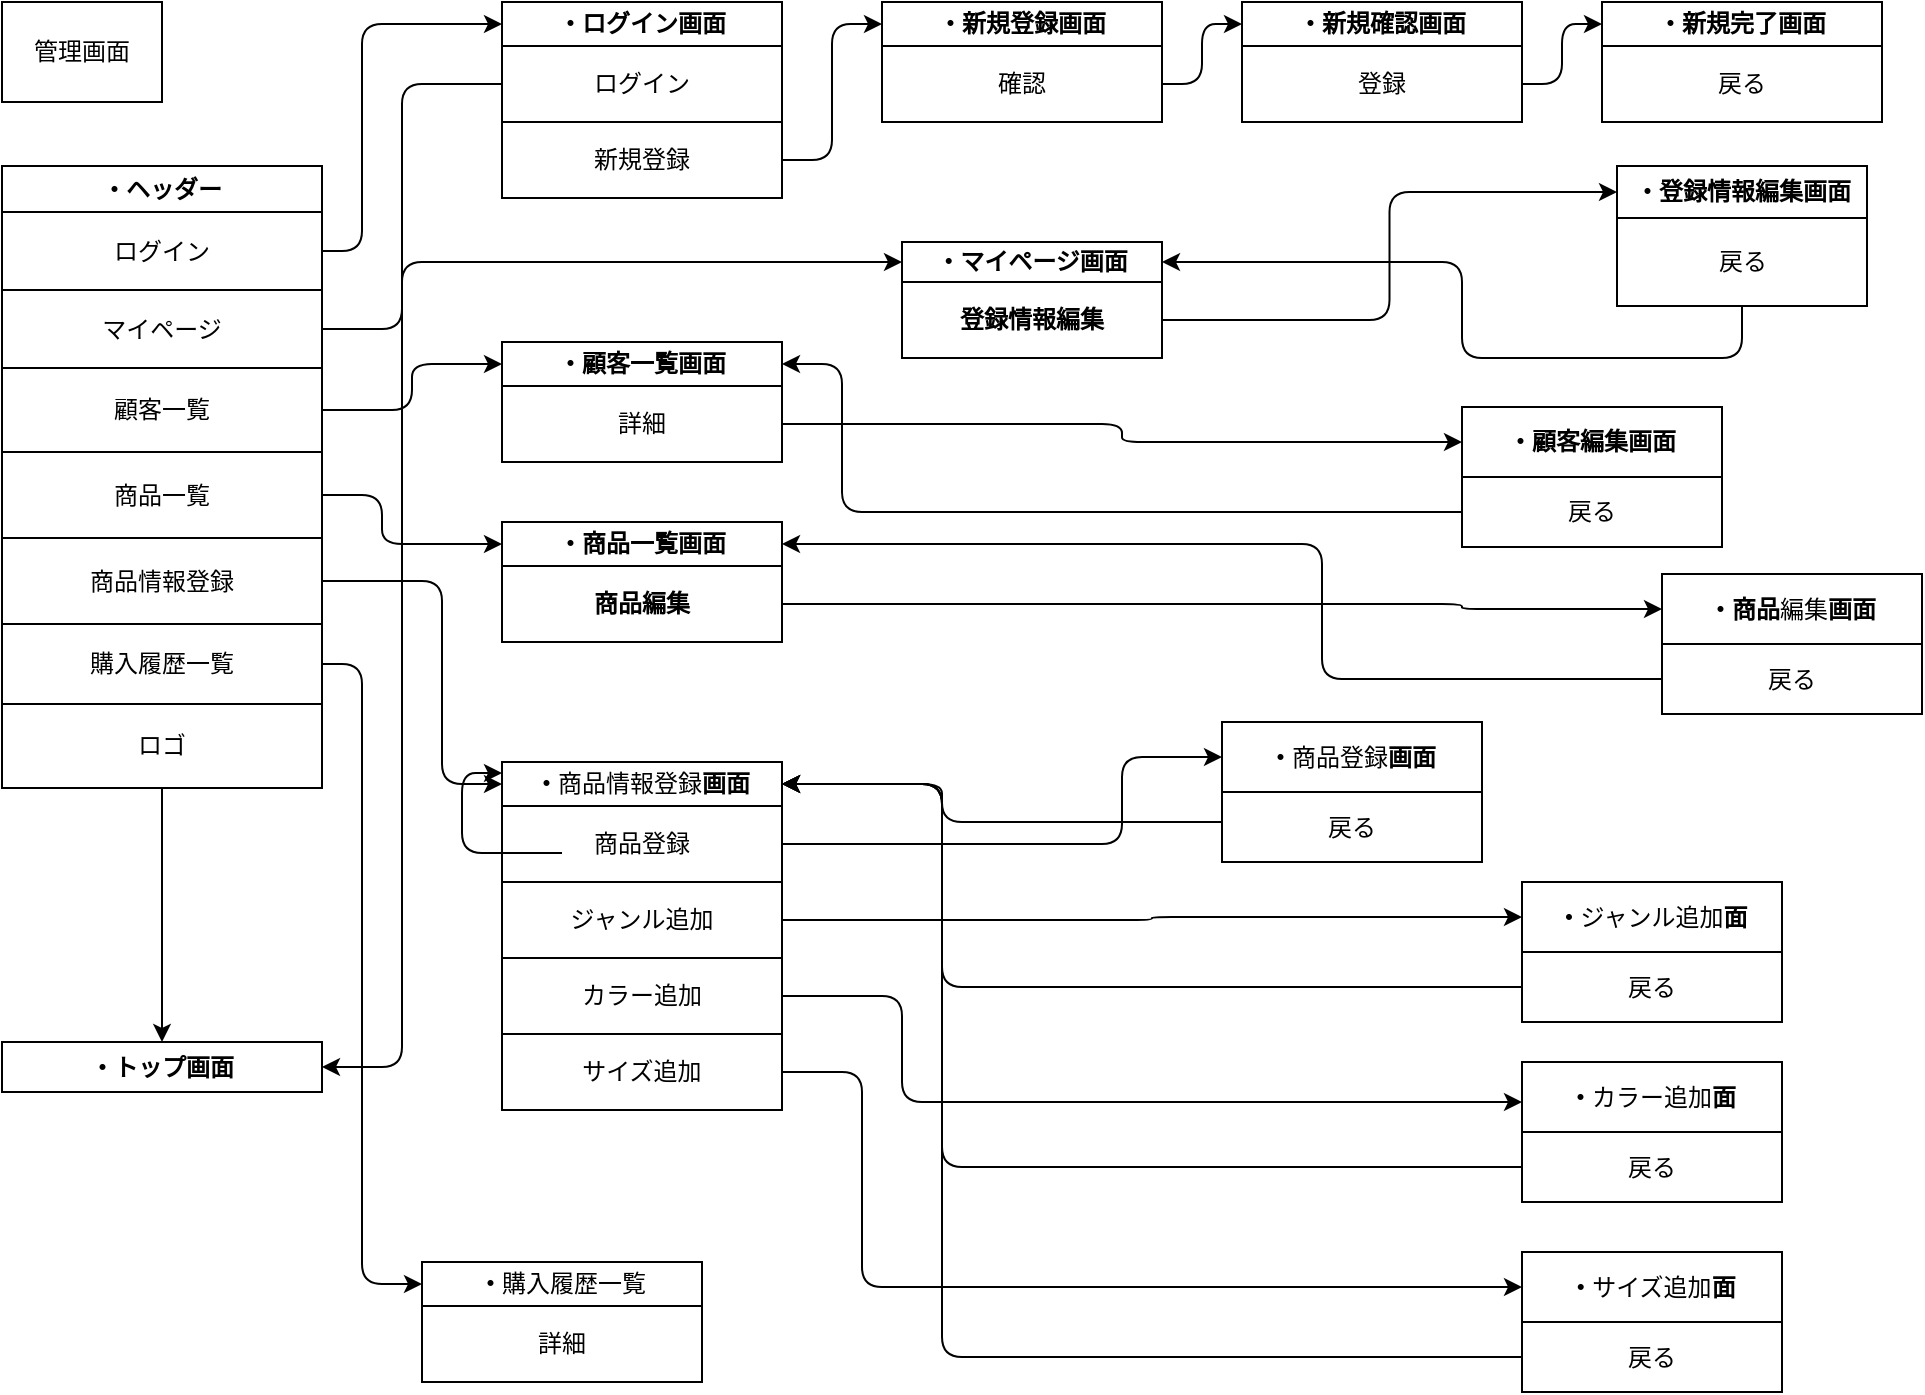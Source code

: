 <mxfile>
    <diagram id="V1169gnBZlkR80EHBCX1" name="Page-1">
        <mxGraphModel dx="2016" dy="1179" grid="1" gridSize="10" guides="1" tooltips="1" connect="1" arrows="1" fold="1" page="0" pageScale="1" pageWidth="850" pageHeight="1100" math="0" shadow="0">
            <root>
                <mxCell id="0"/>
                <mxCell id="1" parent="0"/>
                <mxCell id="2" value="管理画面" style="rounded=0;whiteSpace=wrap;html=1;" parent="1" vertex="1">
                    <mxGeometry x="-560" y="-240" width="80" height="50" as="geometry"/>
                </mxCell>
                <mxCell id="14" value="" style="childLayout=tableLayout;recursiveResize=0;shadow=0;fillColor=none;" parent="1" vertex="1">
                    <mxGeometry x="-120" y="-240" width="140" height="60" as="geometry"/>
                </mxCell>
                <mxCell id="15" value="" style="shape=tableRow;horizontal=0;startSize=0;swimlaneHead=0;swimlaneBody=0;top=0;left=0;bottom=0;right=0;dropTarget=0;collapsible=0;recursiveResize=0;expand=0;fontStyle=0;fillColor=none;strokeColor=inherit;" parent="14" vertex="1">
                    <mxGeometry width="140" height="22" as="geometry"/>
                </mxCell>
                <mxCell id="16" value="&lt;span style=&quot;font-weight: 700;&quot;&gt;・新規登録画面&lt;/span&gt;" style="connectable=0;recursiveResize=0;strokeColor=inherit;fillColor=none;align=center;whiteSpace=wrap;html=1;" parent="15" vertex="1">
                    <mxGeometry width="140" height="22" as="geometry">
                        <mxRectangle width="140" height="22" as="alternateBounds"/>
                    </mxGeometry>
                </mxCell>
                <mxCell id="19" style="shape=tableRow;horizontal=0;startSize=0;swimlaneHead=0;swimlaneBody=0;top=0;left=0;bottom=0;right=0;dropTarget=0;collapsible=0;recursiveResize=0;expand=0;fontStyle=0;fillColor=none;strokeColor=inherit;" parent="14" vertex="1">
                    <mxGeometry y="22" width="140" height="38" as="geometry"/>
                </mxCell>
                <mxCell id="20" value="&lt;span style=&quot;text-align: left;&quot;&gt;確認&lt;/span&gt;" style="connectable=0;recursiveResize=0;strokeColor=inherit;fillColor=none;align=center;whiteSpace=wrap;html=1;" parent="19" vertex="1">
                    <mxGeometry width="140" height="38" as="geometry">
                        <mxRectangle width="140" height="38" as="alternateBounds"/>
                    </mxGeometry>
                </mxCell>
                <mxCell id="27" value="" style="childLayout=tableLayout;recursiveResize=0;shadow=0;fillColor=none;" parent="1" vertex="1">
                    <mxGeometry x="-110" y="-120" width="130" height="58" as="geometry"/>
                </mxCell>
                <mxCell id="28" value="" style="shape=tableRow;horizontal=0;startSize=0;swimlaneHead=0;swimlaneBody=0;top=0;left=0;bottom=0;right=0;dropTarget=0;collapsible=0;recursiveResize=0;expand=0;fontStyle=0;fillColor=none;strokeColor=inherit;" parent="27" vertex="1">
                    <mxGeometry width="130" height="20" as="geometry"/>
                </mxCell>
                <mxCell id="29" value="&lt;span style=&quot;font-weight: 700;&quot;&gt;・マイページ画面&lt;/span&gt;" style="connectable=0;recursiveResize=0;strokeColor=inherit;fillColor=none;align=center;whiteSpace=wrap;html=1;" parent="28" vertex="1">
                    <mxGeometry width="130" height="20" as="geometry">
                        <mxRectangle width="130" height="20" as="alternateBounds"/>
                    </mxGeometry>
                </mxCell>
                <mxCell id="30" style="shape=tableRow;horizontal=0;startSize=0;swimlaneHead=0;swimlaneBody=0;top=0;left=0;bottom=0;right=0;dropTarget=0;collapsible=0;recursiveResize=0;expand=0;fontStyle=0;fillColor=none;strokeColor=inherit;" parent="27" vertex="1">
                    <mxGeometry y="20" width="130" height="38" as="geometry"/>
                </mxCell>
                <mxCell id="31" value="&lt;span style=&quot;font-weight: 700;&quot;&gt;登録情報編集&lt;/span&gt;" style="connectable=0;recursiveResize=0;strokeColor=inherit;fillColor=none;align=center;whiteSpace=wrap;html=1;" parent="30" vertex="1">
                    <mxGeometry width="130" height="38" as="geometry">
                        <mxRectangle width="130" height="38" as="alternateBounds"/>
                    </mxGeometry>
                </mxCell>
                <mxCell id="34" value="" style="childLayout=tableLayout;recursiveResize=0;shadow=0;fillColor=none;" parent="1" vertex="1">
                    <mxGeometry x="-310" y="-240" width="140" height="98" as="geometry"/>
                </mxCell>
                <mxCell id="35" value="" style="shape=tableRow;horizontal=0;startSize=0;swimlaneHead=0;swimlaneBody=0;top=0;left=0;bottom=0;right=0;dropTarget=0;collapsible=0;recursiveResize=0;expand=0;fontStyle=0;fillColor=none;strokeColor=inherit;" parent="34" vertex="1">
                    <mxGeometry width="140" height="22" as="geometry"/>
                </mxCell>
                <mxCell id="36" value="&lt;span style=&quot;font-weight: 700;&quot;&gt;・ログイン画面&lt;/span&gt;" style="connectable=0;recursiveResize=0;strokeColor=inherit;fillColor=none;align=center;whiteSpace=wrap;html=1;" parent="35" vertex="1">
                    <mxGeometry width="140" height="22" as="geometry">
                        <mxRectangle width="140" height="22" as="alternateBounds"/>
                    </mxGeometry>
                </mxCell>
                <mxCell id="37" style="shape=tableRow;horizontal=0;startSize=0;swimlaneHead=0;swimlaneBody=0;top=0;left=0;bottom=0;right=0;dropTarget=0;collapsible=0;recursiveResize=0;expand=0;fontStyle=0;fillColor=none;strokeColor=inherit;" parent="34" vertex="1">
                    <mxGeometry y="22" width="140" height="38" as="geometry"/>
                </mxCell>
                <mxCell id="38" value="&lt;span style=&quot;text-align: left;&quot;&gt;ログイン&lt;/span&gt;" style="connectable=0;recursiveResize=0;strokeColor=inherit;fillColor=none;align=center;whiteSpace=wrap;html=1;" parent="37" vertex="1">
                    <mxGeometry width="140" height="38" as="geometry">
                        <mxRectangle width="140" height="38" as="alternateBounds"/>
                    </mxGeometry>
                </mxCell>
                <mxCell id="185" style="shape=tableRow;horizontal=0;startSize=0;swimlaneHead=0;swimlaneBody=0;top=0;left=0;bottom=0;right=0;dropTarget=0;collapsible=0;recursiveResize=0;expand=0;fontStyle=0;fillColor=none;strokeColor=inherit;" parent="34" vertex="1">
                    <mxGeometry y="60" width="140" height="38" as="geometry"/>
                </mxCell>
                <mxCell id="186" value="新規登録" style="connectable=0;recursiveResize=0;strokeColor=inherit;fillColor=none;align=center;whiteSpace=wrap;html=1;" parent="185" vertex="1">
                    <mxGeometry width="140" height="38" as="geometry">
                        <mxRectangle width="140" height="38" as="alternateBounds"/>
                    </mxGeometry>
                </mxCell>
                <mxCell id="45" value="" style="childLayout=tableLayout;recursiveResize=0;shadow=0;fillColor=none;" parent="1" vertex="1">
                    <mxGeometry x="-560" y="-158" width="160" height="311" as="geometry"/>
                </mxCell>
                <mxCell id="46" value="" style="shape=tableRow;horizontal=0;startSize=0;swimlaneHead=0;swimlaneBody=0;top=0;left=0;bottom=0;right=0;dropTarget=0;collapsible=0;recursiveResize=0;expand=0;fontStyle=0;fillColor=none;strokeColor=inherit;" parent="45" vertex="1">
                    <mxGeometry width="160" height="23" as="geometry"/>
                </mxCell>
                <mxCell id="47" value="&lt;span style=&quot;font-weight: 700;&quot;&gt;・ヘッダー&lt;/span&gt;" style="connectable=0;recursiveResize=0;strokeColor=inherit;fillColor=none;align=center;whiteSpace=wrap;html=1;" parent="46" vertex="1">
                    <mxGeometry width="160" height="23" as="geometry">
                        <mxRectangle width="160" height="23" as="alternateBounds"/>
                    </mxGeometry>
                </mxCell>
                <mxCell id="48" style="shape=tableRow;horizontal=0;startSize=0;swimlaneHead=0;swimlaneBody=0;top=0;left=0;bottom=0;right=0;dropTarget=0;collapsible=0;recursiveResize=0;expand=0;fontStyle=0;fillColor=none;strokeColor=inherit;" parent="45" vertex="1">
                    <mxGeometry y="23" width="160" height="39" as="geometry"/>
                </mxCell>
                <mxCell id="49" value="&lt;span style=&quot;text-align: left;&quot;&gt;ログイン&lt;/span&gt;" style="connectable=0;recursiveResize=0;strokeColor=inherit;fillColor=none;align=center;whiteSpace=wrap;html=1;" parent="48" vertex="1">
                    <mxGeometry width="160" height="39" as="geometry">
                        <mxRectangle width="160" height="39" as="alternateBounds"/>
                    </mxGeometry>
                </mxCell>
                <mxCell id="167" style="shape=tableRow;horizontal=0;startSize=0;swimlaneHead=0;swimlaneBody=0;top=0;left=0;bottom=0;right=0;dropTarget=0;collapsible=0;recursiveResize=0;expand=0;fontStyle=0;fillColor=none;strokeColor=inherit;" parent="45" vertex="1">
                    <mxGeometry y="62" width="160" height="39" as="geometry"/>
                </mxCell>
                <mxCell id="168" value="マイページ" style="connectable=0;recursiveResize=0;strokeColor=inherit;fillColor=none;align=center;whiteSpace=wrap;html=1;" parent="167" vertex="1">
                    <mxGeometry width="160" height="39" as="geometry">
                        <mxRectangle width="160" height="39" as="alternateBounds"/>
                    </mxGeometry>
                </mxCell>
                <mxCell id="50" style="shape=tableRow;horizontal=0;startSize=0;swimlaneHead=0;swimlaneBody=0;top=0;left=0;bottom=0;right=0;dropTarget=0;collapsible=0;recursiveResize=0;expand=0;fontStyle=0;fillColor=none;strokeColor=inherit;" parent="45" vertex="1">
                    <mxGeometry y="101" width="160" height="42" as="geometry"/>
                </mxCell>
                <mxCell id="51" value="顧客一覧" style="connectable=0;recursiveResize=0;strokeColor=inherit;fillColor=none;align=center;whiteSpace=wrap;html=1;" parent="50" vertex="1">
                    <mxGeometry width="160" height="42" as="geometry">
                        <mxRectangle width="160" height="42" as="alternateBounds"/>
                    </mxGeometry>
                </mxCell>
                <mxCell id="56" style="shape=tableRow;horizontal=0;startSize=0;swimlaneHead=0;swimlaneBody=0;top=0;left=0;bottom=0;right=0;dropTarget=0;collapsible=0;recursiveResize=0;expand=0;fontStyle=0;fillColor=none;strokeColor=inherit;" parent="45" vertex="1">
                    <mxGeometry y="143" width="160" height="43" as="geometry"/>
                </mxCell>
                <mxCell id="57" value="商品一覧" style="connectable=0;recursiveResize=0;strokeColor=inherit;fillColor=none;align=center;whiteSpace=wrap;html=1;" parent="56" vertex="1">
                    <mxGeometry width="160" height="43" as="geometry">
                        <mxRectangle width="160" height="43" as="alternateBounds"/>
                    </mxGeometry>
                </mxCell>
                <mxCell id="340" style="shape=tableRow;horizontal=0;startSize=0;swimlaneHead=0;swimlaneBody=0;top=0;left=0;bottom=0;right=0;dropTarget=0;collapsible=0;recursiveResize=0;expand=0;fontStyle=0;fillColor=none;strokeColor=inherit;" vertex="1" parent="45">
                    <mxGeometry y="186" width="160" height="43" as="geometry"/>
                </mxCell>
                <mxCell id="341" value="商品情報登録" style="connectable=0;recursiveResize=0;strokeColor=inherit;fillColor=none;align=center;whiteSpace=wrap;html=1;" vertex="1" parent="340">
                    <mxGeometry width="160" height="43" as="geometry">
                        <mxRectangle width="160" height="43" as="alternateBounds"/>
                    </mxGeometry>
                </mxCell>
                <mxCell id="252" style="shape=tableRow;horizontal=0;startSize=0;swimlaneHead=0;swimlaneBody=0;top=0;left=0;bottom=0;right=0;dropTarget=0;collapsible=0;recursiveResize=0;expand=0;fontStyle=0;fillColor=none;strokeColor=inherit;" parent="45" vertex="1">
                    <mxGeometry y="229" width="160" height="40" as="geometry"/>
                </mxCell>
                <mxCell id="253" value="購入履歴一覧" style="connectable=0;recursiveResize=0;strokeColor=inherit;fillColor=none;align=center;whiteSpace=wrap;html=1;" parent="252" vertex="1">
                    <mxGeometry width="160" height="40" as="geometry">
                        <mxRectangle width="160" height="40" as="alternateBounds"/>
                    </mxGeometry>
                </mxCell>
                <mxCell id="52" style="shape=tableRow;horizontal=0;startSize=0;swimlaneHead=0;swimlaneBody=0;top=0;left=0;bottom=0;right=0;dropTarget=0;collapsible=0;recursiveResize=0;expand=0;fontStyle=0;fillColor=none;strokeColor=inherit;" parent="45" vertex="1">
                    <mxGeometry y="269" width="160" height="42" as="geometry"/>
                </mxCell>
                <mxCell id="53" value="ロゴ" style="connectable=0;recursiveResize=0;strokeColor=inherit;fillColor=none;align=center;whiteSpace=wrap;html=1;" parent="52" vertex="1">
                    <mxGeometry width="160" height="42" as="geometry">
                        <mxRectangle width="160" height="42" as="alternateBounds"/>
                    </mxGeometry>
                </mxCell>
                <mxCell id="60" value="" style="childLayout=tableLayout;recursiveResize=0;shadow=0;fillColor=none;" parent="1" vertex="1">
                    <mxGeometry x="-560" y="280" width="160" height="25" as="geometry"/>
                </mxCell>
                <mxCell id="61" value="" style="shape=tableRow;horizontal=0;startSize=0;swimlaneHead=0;swimlaneBody=0;top=0;left=0;bottom=0;right=0;dropTarget=0;collapsible=0;recursiveResize=0;expand=0;fontStyle=0;fillColor=none;strokeColor=inherit;" parent="60" vertex="1">
                    <mxGeometry width="160" height="25" as="geometry"/>
                </mxCell>
                <mxCell id="62" value="&lt;span style=&quot;font-weight: 700;&quot;&gt;・トップ画面&lt;/span&gt;" style="connectable=0;recursiveResize=0;strokeColor=inherit;fillColor=none;align=center;whiteSpace=wrap;html=1;" parent="61" vertex="1">
                    <mxGeometry width="160" height="25" as="geometry">
                        <mxRectangle width="160" height="25" as="alternateBounds"/>
                    </mxGeometry>
                </mxCell>
                <mxCell id="74" value="" style="childLayout=tableLayout;recursiveResize=0;shadow=0;fillColor=none;" parent="1" vertex="1">
                    <mxGeometry x="247.5" y="-158" width="125" height="70" as="geometry"/>
                </mxCell>
                <mxCell id="75" value="" style="shape=tableRow;horizontal=0;startSize=0;swimlaneHead=0;swimlaneBody=0;top=0;left=0;bottom=0;right=0;dropTarget=0;collapsible=0;recursiveResize=0;expand=0;fontStyle=0;fillColor=none;strokeColor=inherit;" parent="74" vertex="1">
                    <mxGeometry width="125" height="26" as="geometry"/>
                </mxCell>
                <mxCell id="76" value="&lt;span style=&quot;font-weight: 700;&quot;&gt;・登録情報編集画面&lt;/span&gt;" style="connectable=0;recursiveResize=0;strokeColor=inherit;fillColor=none;align=center;whiteSpace=wrap;html=1;" parent="75" vertex="1">
                    <mxGeometry width="125" height="26" as="geometry">
                        <mxRectangle width="125" height="26" as="alternateBounds"/>
                    </mxGeometry>
                </mxCell>
                <mxCell id="77" style="shape=tableRow;horizontal=0;startSize=0;swimlaneHead=0;swimlaneBody=0;top=0;left=0;bottom=0;right=0;dropTarget=0;collapsible=0;recursiveResize=0;expand=0;fontStyle=0;fillColor=none;strokeColor=inherit;" parent="74" vertex="1">
                    <mxGeometry y="26" width="125" height="44" as="geometry"/>
                </mxCell>
                <mxCell id="78" value="戻る" style="connectable=0;recursiveResize=0;strokeColor=inherit;fillColor=none;align=center;whiteSpace=wrap;html=1;" parent="77" vertex="1">
                    <mxGeometry width="125" height="44" as="geometry">
                        <mxRectangle width="125" height="44" as="alternateBounds"/>
                    </mxGeometry>
                </mxCell>
                <mxCell id="189" style="edgeStyle=elbowEdgeStyle;html=1;exitX=1;exitY=0.5;exitDx=0;exitDy=0;entryX=0;entryY=0.5;entryDx=0;entryDy=0;" parent="1" source="48" target="35" edge="1">
                    <mxGeometry relative="1" as="geometry">
                        <Array as="points">
                            <mxPoint x="-380" y="-170"/>
                        </Array>
                    </mxGeometry>
                </mxCell>
                <mxCell id="190" style="edgeStyle=elbowEdgeStyle;html=1;exitX=1;exitY=0.5;exitDx=0;exitDy=0;entryX=0;entryY=0.5;entryDx=0;entryDy=0;" parent="1" source="185" target="15" edge="1">
                    <mxGeometry relative="1" as="geometry"/>
                </mxCell>
                <mxCell id="191" style="edgeStyle=elbowEdgeStyle;html=1;exitX=0;exitY=0.5;exitDx=0;exitDy=0;entryX=1;entryY=0.5;entryDx=0;entryDy=0;" parent="1" source="37" target="61" edge="1">
                    <mxGeometry relative="1" as="geometry">
                        <Array as="points">
                            <mxPoint x="-360"/>
                            <mxPoint x="-350" y="40"/>
                        </Array>
                    </mxGeometry>
                </mxCell>
                <mxCell id="193" value="" style="childLayout=tableLayout;recursiveResize=0;shadow=0;fillColor=none;" parent="1" vertex="1">
                    <mxGeometry x="60" y="-240" width="140" height="60" as="geometry"/>
                </mxCell>
                <mxCell id="194" value="" style="shape=tableRow;horizontal=0;startSize=0;swimlaneHead=0;swimlaneBody=0;top=0;left=0;bottom=0;right=0;dropTarget=0;collapsible=0;recursiveResize=0;expand=0;fontStyle=0;fillColor=none;strokeColor=inherit;" parent="193" vertex="1">
                    <mxGeometry width="140" height="22" as="geometry"/>
                </mxCell>
                <mxCell id="195" value="&lt;span style=&quot;font-weight: 700;&quot;&gt;・新規確認画面&lt;/span&gt;" style="connectable=0;recursiveResize=0;strokeColor=inherit;fillColor=none;align=center;whiteSpace=wrap;html=1;" parent="194" vertex="1">
                    <mxGeometry width="140" height="22" as="geometry">
                        <mxRectangle width="140" height="22" as="alternateBounds"/>
                    </mxGeometry>
                </mxCell>
                <mxCell id="196" style="shape=tableRow;horizontal=0;startSize=0;swimlaneHead=0;swimlaneBody=0;top=0;left=0;bottom=0;right=0;dropTarget=0;collapsible=0;recursiveResize=0;expand=0;fontStyle=0;fillColor=none;strokeColor=inherit;" parent="193" vertex="1">
                    <mxGeometry y="22" width="140" height="38" as="geometry"/>
                </mxCell>
                <mxCell id="197" value="&lt;span style=&quot;text-align: left;&quot;&gt;登録&lt;/span&gt;" style="connectable=0;recursiveResize=0;strokeColor=inherit;fillColor=none;align=center;whiteSpace=wrap;html=1;" parent="196" vertex="1">
                    <mxGeometry width="140" height="38" as="geometry">
                        <mxRectangle width="140" height="38" as="alternateBounds"/>
                    </mxGeometry>
                </mxCell>
                <mxCell id="198" value="" style="childLayout=tableLayout;recursiveResize=0;shadow=0;fillColor=none;" parent="1" vertex="1">
                    <mxGeometry x="240" y="-240" width="140" height="60" as="geometry"/>
                </mxCell>
                <mxCell id="199" value="" style="shape=tableRow;horizontal=0;startSize=0;swimlaneHead=0;swimlaneBody=0;top=0;left=0;bottom=0;right=0;dropTarget=0;collapsible=0;recursiveResize=0;expand=0;fontStyle=0;fillColor=none;strokeColor=inherit;" parent="198" vertex="1">
                    <mxGeometry width="140" height="22" as="geometry"/>
                </mxCell>
                <mxCell id="200" value="&lt;span style=&quot;font-weight: 700;&quot;&gt;・新規完了画面&lt;/span&gt;" style="connectable=0;recursiveResize=0;strokeColor=inherit;fillColor=none;align=center;whiteSpace=wrap;html=1;" parent="199" vertex="1">
                    <mxGeometry width="140" height="22" as="geometry">
                        <mxRectangle width="140" height="22" as="alternateBounds"/>
                    </mxGeometry>
                </mxCell>
                <mxCell id="201" style="shape=tableRow;horizontal=0;startSize=0;swimlaneHead=0;swimlaneBody=0;top=0;left=0;bottom=0;right=0;dropTarget=0;collapsible=0;recursiveResize=0;expand=0;fontStyle=0;fillColor=none;strokeColor=inherit;" parent="198" vertex="1">
                    <mxGeometry y="22" width="140" height="38" as="geometry"/>
                </mxCell>
                <mxCell id="202" value="&lt;span style=&quot;text-align: left;&quot;&gt;戻る&lt;/span&gt;" style="connectable=0;recursiveResize=0;strokeColor=inherit;fillColor=none;align=center;whiteSpace=wrap;html=1;" parent="201" vertex="1">
                    <mxGeometry width="140" height="38" as="geometry">
                        <mxRectangle width="140" height="38" as="alternateBounds"/>
                    </mxGeometry>
                </mxCell>
                <mxCell id="215" value="" style="edgeStyle=orthogonalEdgeStyle;html=1;entryX=0;entryY=0.5;entryDx=0;entryDy=0;" parent="1" source="19" target="194" edge="1">
                    <mxGeometry relative="1" as="geometry"/>
                </mxCell>
                <mxCell id="216" value="" style="edgeStyle=orthogonalEdgeStyle;html=1;entryX=0;entryY=0.5;entryDx=0;entryDy=0;" parent="1" source="196" target="199" edge="1">
                    <mxGeometry relative="1" as="geometry"/>
                </mxCell>
                <mxCell id="224" style="edgeStyle=orthogonalEdgeStyle;html=1;entryX=0;entryY=0.5;entryDx=0;entryDy=0;exitX=1;exitY=0.5;exitDx=0;exitDy=0;" parent="1" source="167" target="28" edge="1">
                    <mxGeometry relative="1" as="geometry">
                        <Array as="points">
                            <mxPoint x="-360" y="-76"/>
                            <mxPoint x="-360" y="-110"/>
                        </Array>
                    </mxGeometry>
                </mxCell>
                <mxCell id="229" value="" style="edgeStyle=orthogonalEdgeStyle;html=1;entryX=1;entryY=0.5;entryDx=0;entryDy=0;" parent="1" target="61" edge="1">
                    <mxGeometry relative="1" as="geometry">
                        <Array as="points">
                            <mxPoint x="-310" y="-33"/>
                            <mxPoint x="-310" y="163"/>
                        </Array>
                    </mxGeometry>
                </mxCell>
                <mxCell id="242" style="edgeStyle=orthogonalEdgeStyle;html=1;entryX=1;entryY=0.5;entryDx=0;entryDy=0;" parent="1" source="77" target="28" edge="1">
                    <mxGeometry relative="1" as="geometry">
                        <Array as="points">
                            <mxPoint x="170" y="-62"/>
                            <mxPoint x="170" y="-110"/>
                        </Array>
                    </mxGeometry>
                </mxCell>
                <mxCell id="251" style="edgeStyle=orthogonalEdgeStyle;html=1;entryX=0;entryY=0.5;entryDx=0;entryDy=0;" parent="1" source="30" target="75" edge="1">
                    <mxGeometry relative="1" as="geometry"/>
                </mxCell>
                <mxCell id="256" value="" style="childLayout=tableLayout;recursiveResize=0;shadow=0;fillColor=none;" parent="1" vertex="1">
                    <mxGeometry x="-310" y="-70" width="140" height="60" as="geometry"/>
                </mxCell>
                <mxCell id="257" value="" style="shape=tableRow;horizontal=0;startSize=0;swimlaneHead=0;swimlaneBody=0;top=0;left=0;bottom=0;right=0;dropTarget=0;collapsible=0;recursiveResize=0;expand=0;fontStyle=0;fillColor=none;strokeColor=inherit;" parent="256" vertex="1">
                    <mxGeometry width="140" height="22" as="geometry"/>
                </mxCell>
                <mxCell id="258" value="&lt;span style=&quot;font-weight: 700;&quot;&gt;・顧客一覧画面&lt;/span&gt;" style="connectable=0;recursiveResize=0;strokeColor=inherit;fillColor=none;align=center;whiteSpace=wrap;html=1;" parent="257" vertex="1">
                    <mxGeometry width="140" height="22" as="geometry">
                        <mxRectangle width="140" height="22" as="alternateBounds"/>
                    </mxGeometry>
                </mxCell>
                <mxCell id="259" style="shape=tableRow;horizontal=0;startSize=0;swimlaneHead=0;swimlaneBody=0;top=0;left=0;bottom=0;right=0;dropTarget=0;collapsible=0;recursiveResize=0;expand=0;fontStyle=0;fillColor=none;strokeColor=inherit;" parent="256" vertex="1">
                    <mxGeometry y="22" width="140" height="38" as="geometry"/>
                </mxCell>
                <mxCell id="260" value="&lt;span style=&quot;text-align: left;&quot;&gt;詳細&lt;/span&gt;" style="connectable=0;recursiveResize=0;strokeColor=inherit;fillColor=none;align=center;whiteSpace=wrap;html=1;" parent="259" vertex="1">
                    <mxGeometry width="140" height="38" as="geometry">
                        <mxRectangle width="140" height="38" as="alternateBounds"/>
                    </mxGeometry>
                </mxCell>
                <mxCell id="263" style="edgeStyle=elbowEdgeStyle;html=1;entryX=0;entryY=0.5;entryDx=0;entryDy=0;" parent="1" source="50" target="257" edge="1">
                    <mxGeometry relative="1" as="geometry"/>
                </mxCell>
                <mxCell id="264" value="" style="childLayout=tableLayout;recursiveResize=0;shadow=0;fillColor=none;" parent="1" vertex="1">
                    <mxGeometry x="170" y="-37.5" width="130" height="70" as="geometry"/>
                </mxCell>
                <mxCell id="265" value="" style="shape=tableRow;horizontal=0;startSize=0;swimlaneHead=0;swimlaneBody=0;top=0;left=0;bottom=0;right=0;dropTarget=0;collapsible=0;recursiveResize=0;expand=0;fontStyle=0;fillColor=none;strokeColor=inherit;" parent="264" vertex="1">
                    <mxGeometry width="130" height="35" as="geometry"/>
                </mxCell>
                <mxCell id="266" value="&lt;span style=&quot;font-weight: 700;&quot;&gt;・&lt;/span&gt;&lt;span style=&quot;font-weight: 700;&quot;&gt;顧客編集画面&lt;/span&gt;" style="connectable=0;recursiveResize=0;strokeColor=inherit;fillColor=none;align=center;whiteSpace=wrap;html=1;" parent="265" vertex="1">
                    <mxGeometry width="130" height="35" as="geometry">
                        <mxRectangle width="130" height="35" as="alternateBounds"/>
                    </mxGeometry>
                </mxCell>
                <mxCell id="271" style="shape=tableRow;horizontal=0;startSize=0;swimlaneHead=0;swimlaneBody=0;top=0;left=0;bottom=0;right=0;dropTarget=0;collapsible=0;recursiveResize=0;expand=0;fontStyle=0;fillColor=none;strokeColor=inherit;" parent="264" vertex="1">
                    <mxGeometry y="35" width="130" height="35" as="geometry"/>
                </mxCell>
                <mxCell id="272" value="戻る" style="connectable=0;recursiveResize=0;strokeColor=inherit;fillColor=none;align=center;whiteSpace=wrap;html=1;" parent="271" vertex="1">
                    <mxGeometry width="130" height="35" as="geometry">
                        <mxRectangle width="130" height="35" as="alternateBounds"/>
                    </mxGeometry>
                </mxCell>
                <mxCell id="269" value="" style="edgeStyle=elbowEdgeStyle;html=1;" parent="1" target="27" edge="1">
                    <mxGeometry relative="1" as="geometry"/>
                </mxCell>
                <mxCell id="270" style="edgeStyle=elbowEdgeStyle;html=1;entryX=0;entryY=0.5;entryDx=0;entryDy=0;" parent="1" source="259" target="265" edge="1">
                    <mxGeometry relative="1" as="geometry"/>
                </mxCell>
                <mxCell id="273" style="edgeStyle=elbowEdgeStyle;html=1;entryX=1;entryY=0.5;entryDx=0;entryDy=0;" parent="1" source="271" target="257" edge="1">
                    <mxGeometry relative="1" as="geometry">
                        <Array as="points">
                            <mxPoint x="-140" y="-10"/>
                        </Array>
                    </mxGeometry>
                </mxCell>
                <mxCell id="277" style="edgeStyle=elbowEdgeStyle;html=1;entryX=0.5;entryY=0;entryDx=0;entryDy=0;" parent="1" source="52" target="61" edge="1">
                    <mxGeometry relative="1" as="geometry"/>
                </mxCell>
                <mxCell id="278" value="" style="childLayout=tableLayout;recursiveResize=0;shadow=0;fillColor=none;" parent="1" vertex="1">
                    <mxGeometry x="-310" y="20" width="140" height="60" as="geometry"/>
                </mxCell>
                <mxCell id="279" value="" style="shape=tableRow;horizontal=0;startSize=0;swimlaneHead=0;swimlaneBody=0;top=0;left=0;bottom=0;right=0;dropTarget=0;collapsible=0;recursiveResize=0;expand=0;fontStyle=0;fillColor=none;strokeColor=inherit;" parent="278" vertex="1">
                    <mxGeometry width="140" height="22" as="geometry"/>
                </mxCell>
                <mxCell id="280" value="&lt;span style=&quot;font-weight: 700;&quot;&gt;・商品一覧画面&lt;/span&gt;" style="connectable=0;recursiveResize=0;strokeColor=inherit;fillColor=none;align=center;whiteSpace=wrap;html=1;" parent="279" vertex="1">
                    <mxGeometry width="140" height="22" as="geometry">
                        <mxRectangle width="140" height="22" as="alternateBounds"/>
                    </mxGeometry>
                </mxCell>
                <mxCell id="281" style="shape=tableRow;horizontal=0;startSize=0;swimlaneHead=0;swimlaneBody=0;top=0;left=0;bottom=0;right=0;dropTarget=0;collapsible=0;recursiveResize=0;expand=0;fontStyle=0;fillColor=none;strokeColor=inherit;" parent="278" vertex="1">
                    <mxGeometry y="22" width="140" height="38" as="geometry"/>
                </mxCell>
                <mxCell id="282" value="&lt;div style=&quot;text-align: left;&quot;&gt;&lt;span style=&quot;font-weight: 700; background-color: initial;&quot;&gt;商品編集&lt;/span&gt;&lt;/div&gt;" style="connectable=0;recursiveResize=0;strokeColor=inherit;fillColor=none;align=center;whiteSpace=wrap;html=1;" parent="281" vertex="1">
                    <mxGeometry width="140" height="38" as="geometry">
                        <mxRectangle width="140" height="38" as="alternateBounds"/>
                    </mxGeometry>
                </mxCell>
                <mxCell id="283" value="" style="childLayout=tableLayout;recursiveResize=0;shadow=0;fillColor=none;" parent="1" vertex="1">
                    <mxGeometry x="-350" y="390" width="140" height="60" as="geometry"/>
                </mxCell>
                <mxCell id="284" value="" style="shape=tableRow;horizontal=0;startSize=0;swimlaneHead=0;swimlaneBody=0;top=0;left=0;bottom=0;right=0;dropTarget=0;collapsible=0;recursiveResize=0;expand=0;fontStyle=0;fillColor=none;strokeColor=inherit;" parent="283" vertex="1">
                    <mxGeometry width="140" height="22" as="geometry"/>
                </mxCell>
                <mxCell id="285" value="&lt;span style=&quot;font-weight: 700;&quot;&gt;・&lt;/span&gt;購入履歴一覧" style="connectable=0;recursiveResize=0;strokeColor=inherit;fillColor=none;align=center;whiteSpace=wrap;html=1;" parent="284" vertex="1">
                    <mxGeometry width="140" height="22" as="geometry">
                        <mxRectangle width="140" height="22" as="alternateBounds"/>
                    </mxGeometry>
                </mxCell>
                <mxCell id="286" style="shape=tableRow;horizontal=0;startSize=0;swimlaneHead=0;swimlaneBody=0;top=0;left=0;bottom=0;right=0;dropTarget=0;collapsible=0;recursiveResize=0;expand=0;fontStyle=0;fillColor=none;strokeColor=inherit;" parent="283" vertex="1">
                    <mxGeometry y="22" width="140" height="38" as="geometry"/>
                </mxCell>
                <mxCell id="287" value="&lt;span style=&quot;text-align: left;&quot;&gt;詳細&lt;/span&gt;" style="connectable=0;recursiveResize=0;strokeColor=inherit;fillColor=none;align=center;whiteSpace=wrap;html=1;" parent="286" vertex="1">
                    <mxGeometry width="140" height="38" as="geometry">
                        <mxRectangle width="140" height="38" as="alternateBounds"/>
                    </mxGeometry>
                </mxCell>
                <mxCell id="288" style="edgeStyle=elbowEdgeStyle;html=1;entryX=0;entryY=0.5;entryDx=0;entryDy=0;" parent="1" source="56" target="279" edge="1">
                    <mxGeometry relative="1" as="geometry">
                        <Array as="points">
                            <mxPoint x="-370" y="30"/>
                        </Array>
                    </mxGeometry>
                </mxCell>
                <mxCell id="295" style="edgeStyle=elbowEdgeStyle;html=1;entryX=0;entryY=0.5;entryDx=0;entryDy=0;" parent="1" source="252" target="284" edge="1">
                    <mxGeometry relative="1" as="geometry">
                        <Array as="points">
                            <mxPoint x="-380" y="240"/>
                            <mxPoint x="-380" y="190"/>
                        </Array>
                    </mxGeometry>
                </mxCell>
                <mxCell id="296" value="" style="childLayout=tableLayout;recursiveResize=0;shadow=0;fillColor=none;" parent="1" vertex="1">
                    <mxGeometry x="270" y="46" width="130" height="70" as="geometry"/>
                </mxCell>
                <mxCell id="297" value="" style="shape=tableRow;horizontal=0;startSize=0;swimlaneHead=0;swimlaneBody=0;top=0;left=0;bottom=0;right=0;dropTarget=0;collapsible=0;recursiveResize=0;expand=0;fontStyle=0;fillColor=none;strokeColor=inherit;" parent="296" vertex="1">
                    <mxGeometry width="130" height="35" as="geometry"/>
                </mxCell>
                <mxCell id="298" value="&lt;span style=&quot;font-weight: 700;&quot;&gt;・&lt;/span&gt;&lt;span style=&quot;font-weight: 700;&quot;&gt;商品&lt;/span&gt;&lt;span style=&quot;text-align: left;&quot;&gt;編集&lt;/span&gt;&lt;span style=&quot;font-weight: 700;&quot;&gt;画面&lt;/span&gt;" style="connectable=0;recursiveResize=0;strokeColor=inherit;fillColor=none;align=center;whiteSpace=wrap;html=1;" parent="297" vertex="1">
                    <mxGeometry width="130" height="35" as="geometry">
                        <mxRectangle width="130" height="35" as="alternateBounds"/>
                    </mxGeometry>
                </mxCell>
                <mxCell id="299" style="shape=tableRow;horizontal=0;startSize=0;swimlaneHead=0;swimlaneBody=0;top=0;left=0;bottom=0;right=0;dropTarget=0;collapsible=0;recursiveResize=0;expand=0;fontStyle=0;fillColor=none;strokeColor=inherit;" parent="296" vertex="1">
                    <mxGeometry y="35" width="130" height="35" as="geometry"/>
                </mxCell>
                <mxCell id="300" value="戻る" style="connectable=0;recursiveResize=0;strokeColor=inherit;fillColor=none;align=center;whiteSpace=wrap;html=1;" parent="299" vertex="1">
                    <mxGeometry width="130" height="35" as="geometry">
                        <mxRectangle width="130" height="35" as="alternateBounds"/>
                    </mxGeometry>
                </mxCell>
                <mxCell id="366" style="edgeStyle=elbowEdgeStyle;html=1;entryX=1;entryY=0.5;entryDx=0;entryDy=0;exitX=0;exitY=0.5;exitDx=0;exitDy=0;" edge="1" parent="1" source="364" target="334">
                    <mxGeometry relative="1" as="geometry">
                        <Array as="points">
                            <mxPoint x="-90" y="190"/>
                        </Array>
                    </mxGeometry>
                </mxCell>
                <mxCell id="306" value="" style="childLayout=tableLayout;recursiveResize=0;shadow=0;fillColor=none;" parent="1" vertex="1">
                    <mxGeometry x="200" y="200" width="130" height="70" as="geometry"/>
                </mxCell>
                <mxCell id="307" value="" style="shape=tableRow;horizontal=0;startSize=0;swimlaneHead=0;swimlaneBody=0;top=0;left=0;bottom=0;right=0;dropTarget=0;collapsible=0;recursiveResize=0;expand=0;fontStyle=0;fillColor=none;strokeColor=inherit;" parent="306" vertex="1">
                    <mxGeometry width="130" height="35" as="geometry"/>
                </mxCell>
                <mxCell id="308" value="&lt;span style=&quot;font-weight: 700;&quot;&gt;・&lt;/span&gt;ジャンル追加&lt;span style=&quot;font-weight: 700;&quot;&gt;面&lt;/span&gt;" style="connectable=0;recursiveResize=0;strokeColor=inherit;fillColor=none;align=center;whiteSpace=wrap;html=1;" parent="307" vertex="1">
                    <mxGeometry width="130" height="35" as="geometry">
                        <mxRectangle width="130" height="35" as="alternateBounds"/>
                    </mxGeometry>
                </mxCell>
                <mxCell id="364" style="shape=tableRow;horizontal=0;startSize=0;swimlaneHead=0;swimlaneBody=0;top=0;left=0;bottom=0;right=0;dropTarget=0;collapsible=0;recursiveResize=0;expand=0;fontStyle=0;fillColor=none;strokeColor=inherit;" vertex="1" parent="306">
                    <mxGeometry y="35" width="130" height="35" as="geometry"/>
                </mxCell>
                <mxCell id="365" value="戻る" style="connectable=0;recursiveResize=0;strokeColor=inherit;fillColor=none;align=center;whiteSpace=wrap;html=1;" vertex="1" parent="364">
                    <mxGeometry width="130" height="35" as="geometry">
                        <mxRectangle width="130" height="35" as="alternateBounds"/>
                    </mxGeometry>
                </mxCell>
                <mxCell id="311" value="" style="childLayout=tableLayout;recursiveResize=0;shadow=0;fillColor=none;" parent="1" vertex="1">
                    <mxGeometry x="50" y="120" width="130" height="70" as="geometry"/>
                </mxCell>
                <mxCell id="312" value="" style="shape=tableRow;horizontal=0;startSize=0;swimlaneHead=0;swimlaneBody=0;top=0;left=0;bottom=0;right=0;dropTarget=0;collapsible=0;recursiveResize=0;expand=0;fontStyle=0;fillColor=none;strokeColor=inherit;" parent="311" vertex="1">
                    <mxGeometry width="130" height="35" as="geometry"/>
                </mxCell>
                <mxCell id="313" value="&lt;span style=&quot;font-weight: 700;&quot;&gt;・&lt;/span&gt;商品登録&lt;span style=&quot;font-weight: 700;&quot;&gt;画面&lt;/span&gt;" style="connectable=0;recursiveResize=0;strokeColor=inherit;fillColor=none;align=center;whiteSpace=wrap;html=1;" parent="312" vertex="1">
                    <mxGeometry width="130" height="35" as="geometry">
                        <mxRectangle width="130" height="35" as="alternateBounds"/>
                    </mxGeometry>
                </mxCell>
                <mxCell id="314" style="shape=tableRow;horizontal=0;startSize=0;swimlaneHead=0;swimlaneBody=0;top=0;left=0;bottom=0;right=0;dropTarget=0;collapsible=0;recursiveResize=0;expand=0;fontStyle=0;fillColor=none;strokeColor=inherit;" parent="311" vertex="1">
                    <mxGeometry y="35" width="130" height="35" as="geometry"/>
                </mxCell>
                <mxCell id="315" value="戻る" style="connectable=0;recursiveResize=0;strokeColor=inherit;fillColor=none;align=center;whiteSpace=wrap;html=1;" parent="314" vertex="1">
                    <mxGeometry width="130" height="35" as="geometry">
                        <mxRectangle width="130" height="35" as="alternateBounds"/>
                    </mxGeometry>
                </mxCell>
                <mxCell id="317" style="edgeStyle=elbowEdgeStyle;html=1;exitX=1;exitY=0.5;exitDx=0;exitDy=0;entryX=0;entryY=0.25;entryDx=0;entryDy=0;" parent="1" source="281" target="296" edge="1">
                    <mxGeometry relative="1" as="geometry">
                        <Array as="points">
                            <mxPoint x="170" y="81"/>
                        </Array>
                    </mxGeometry>
                </mxCell>
                <mxCell id="318" style="edgeStyle=elbowEdgeStyle;html=1;entryX=1;entryY=0.5;entryDx=0;entryDy=0;" parent="1" source="299" target="279" edge="1">
                    <mxGeometry relative="1" as="geometry">
                        <Array as="points">
                            <mxPoint x="100" y="80"/>
                        </Array>
                    </mxGeometry>
                </mxCell>
                <mxCell id="320" style="edgeStyle=elbowEdgeStyle;html=1;entryX=0;entryY=0.5;entryDx=0;entryDy=0;" parent="1" source="293" target="312" edge="1">
                    <mxGeometry relative="1" as="geometry"/>
                </mxCell>
                <mxCell id="325" style="edgeStyle=orthogonalEdgeStyle;html=1;exitX=0.5;exitY=1;exitDx=0;exitDy=0;entryX=0;entryY=0.5;entryDx=0;entryDy=0;" parent="1" source="289" target="309" edge="1">
                    <mxGeometry relative="1" as="geometry"/>
                </mxCell>
                <mxCell id="331" style="edgeStyle=elbowEdgeStyle;html=1;exitX=1;exitY=0.5;exitDx=0;exitDy=0;entryX=0;entryY=0.25;entryDx=0;entryDy=0;" edge="1" parent="1" source="329" target="334">
                    <mxGeometry relative="1" as="geometry">
                        <Array as="points">
                            <mxPoint x="-330" y="160"/>
                        </Array>
                        <mxPoint x="-280" y="185.5" as="sourcePoint"/>
                        <mxPoint x="-270" y="230" as="targetPoint"/>
                    </mxGeometry>
                </mxCell>
                <mxCell id="333" value="" style="childLayout=tableLayout;recursiveResize=0;shadow=0;fillColor=none;" vertex="1" parent="1">
                    <mxGeometry x="-310" y="140" width="140" height="174" as="geometry"/>
                </mxCell>
                <mxCell id="334" value="" style="shape=tableRow;horizontal=0;startSize=0;swimlaneHead=0;swimlaneBody=0;top=0;left=0;bottom=0;right=0;dropTarget=0;collapsible=0;recursiveResize=0;expand=0;fontStyle=0;fillColor=none;strokeColor=inherit;" vertex="1" parent="333">
                    <mxGeometry width="140" height="22" as="geometry"/>
                </mxCell>
                <mxCell id="335" value="&lt;span style=&quot;font-weight: 700;&quot;&gt;・&lt;/span&gt;商品情報登録&lt;span style=&quot;font-weight: 700;&quot;&gt;画面&lt;/span&gt;" style="connectable=0;recursiveResize=0;strokeColor=inherit;fillColor=none;align=center;whiteSpace=wrap;html=1;" vertex="1" parent="334">
                    <mxGeometry width="140" height="22" as="geometry">
                        <mxRectangle width="140" height="22" as="alternateBounds"/>
                    </mxGeometry>
                </mxCell>
                <mxCell id="338" style="shape=tableRow;horizontal=0;startSize=0;swimlaneHead=0;swimlaneBody=0;top=0;left=0;bottom=0;right=0;dropTarget=0;collapsible=0;recursiveResize=0;expand=0;fontStyle=0;fillColor=none;strokeColor=inherit;" vertex="1" parent="333">
                    <mxGeometry y="22" width="140" height="38" as="geometry"/>
                </mxCell>
                <mxCell id="339" value="商品登録" style="connectable=0;recursiveResize=0;strokeColor=inherit;fillColor=none;align=center;whiteSpace=wrap;html=1;" vertex="1" parent="338">
                    <mxGeometry width="140" height="38" as="geometry">
                        <mxRectangle width="140" height="38" as="alternateBounds"/>
                    </mxGeometry>
                </mxCell>
                <mxCell id="346" style="shape=tableRow;horizontal=0;startSize=0;swimlaneHead=0;swimlaneBody=0;top=0;left=0;bottom=0;right=0;dropTarget=0;collapsible=0;recursiveResize=0;expand=0;fontStyle=0;fillColor=none;strokeColor=inherit;" vertex="1" parent="333">
                    <mxGeometry y="60" width="140" height="38" as="geometry"/>
                </mxCell>
                <mxCell id="347" value="ジャンル追加&lt;br&gt;" style="connectable=0;recursiveResize=0;strokeColor=inherit;fillColor=none;align=center;whiteSpace=wrap;html=1;" vertex="1" parent="346">
                    <mxGeometry width="140" height="38" as="geometry">
                        <mxRectangle width="140" height="38" as="alternateBounds"/>
                    </mxGeometry>
                </mxCell>
                <mxCell id="344" style="shape=tableRow;horizontal=0;startSize=0;swimlaneHead=0;swimlaneBody=0;top=0;left=0;bottom=0;right=0;dropTarget=0;collapsible=0;recursiveResize=0;expand=0;fontStyle=0;fillColor=none;strokeColor=inherit;" vertex="1" parent="333">
                    <mxGeometry y="98" width="140" height="38" as="geometry"/>
                </mxCell>
                <mxCell id="345" value="カラー追加" style="connectable=0;recursiveResize=0;strokeColor=inherit;fillColor=none;align=center;whiteSpace=wrap;html=1;" vertex="1" parent="344">
                    <mxGeometry width="140" height="38" as="geometry">
                        <mxRectangle width="140" height="38" as="alternateBounds"/>
                    </mxGeometry>
                </mxCell>
                <mxCell id="342" style="shape=tableRow;horizontal=0;startSize=0;swimlaneHead=0;swimlaneBody=0;top=0;left=0;bottom=0;right=0;dropTarget=0;collapsible=0;recursiveResize=0;expand=0;fontStyle=0;fillColor=none;strokeColor=inherit;" vertex="1" parent="333">
                    <mxGeometry y="136" width="140" height="38" as="geometry"/>
                </mxCell>
                <mxCell id="343" value="サイズ追加" style="connectable=0;recursiveResize=0;strokeColor=inherit;fillColor=none;align=center;whiteSpace=wrap;html=1;" vertex="1" parent="342">
                    <mxGeometry width="140" height="38" as="geometry">
                        <mxRectangle width="140" height="38" as="alternateBounds"/>
                    </mxGeometry>
                </mxCell>
                <mxCell id="348" value="" style="childLayout=tableLayout;recursiveResize=0;shadow=0;fillColor=none;" vertex="1" parent="1">
                    <mxGeometry x="200" y="290" width="130" height="70" as="geometry"/>
                </mxCell>
                <mxCell id="349" value="" style="shape=tableRow;horizontal=0;startSize=0;swimlaneHead=0;swimlaneBody=0;top=0;left=0;bottom=0;right=0;dropTarget=0;collapsible=0;recursiveResize=0;expand=0;fontStyle=0;fillColor=none;strokeColor=inherit;" vertex="1" parent="348">
                    <mxGeometry width="130" height="35" as="geometry"/>
                </mxCell>
                <mxCell id="350" value="&lt;span style=&quot;font-weight: 700;&quot;&gt;・&lt;/span&gt;カラー追加&lt;span style=&quot;font-weight: 700;&quot;&gt;面&lt;/span&gt;" style="connectable=0;recursiveResize=0;strokeColor=inherit;fillColor=none;align=center;whiteSpace=wrap;html=1;" vertex="1" parent="349">
                    <mxGeometry width="130" height="35" as="geometry">
                        <mxRectangle width="130" height="35" as="alternateBounds"/>
                    </mxGeometry>
                </mxCell>
                <mxCell id="351" style="shape=tableRow;horizontal=0;startSize=0;swimlaneHead=0;swimlaneBody=0;top=0;left=0;bottom=0;right=0;dropTarget=0;collapsible=0;recursiveResize=0;expand=0;fontStyle=0;fillColor=none;strokeColor=inherit;" vertex="1" parent="348">
                    <mxGeometry y="35" width="130" height="35" as="geometry"/>
                </mxCell>
                <mxCell id="352" value="戻る" style="connectable=0;recursiveResize=0;strokeColor=inherit;fillColor=none;align=center;whiteSpace=wrap;html=1;" vertex="1" parent="351">
                    <mxGeometry width="130" height="35" as="geometry">
                        <mxRectangle width="130" height="35" as="alternateBounds"/>
                    </mxGeometry>
                </mxCell>
                <mxCell id="353" value="" style="childLayout=tableLayout;recursiveResize=0;shadow=0;fillColor=none;" vertex="1" parent="1">
                    <mxGeometry x="200" y="385" width="130" height="70" as="geometry"/>
                </mxCell>
                <mxCell id="354" value="" style="shape=tableRow;horizontal=0;startSize=0;swimlaneHead=0;swimlaneBody=0;top=0;left=0;bottom=0;right=0;dropTarget=0;collapsible=0;recursiveResize=0;expand=0;fontStyle=0;fillColor=none;strokeColor=inherit;" vertex="1" parent="353">
                    <mxGeometry width="130" height="35" as="geometry"/>
                </mxCell>
                <mxCell id="355" value="&lt;span style=&quot;font-weight: 700;&quot;&gt;・&lt;/span&gt;サイズ追加&lt;span style=&quot;font-weight: 700;&quot;&gt;面&lt;/span&gt;" style="connectable=0;recursiveResize=0;strokeColor=inherit;fillColor=none;align=center;whiteSpace=wrap;html=1;" vertex="1" parent="354">
                    <mxGeometry width="130" height="35" as="geometry">
                        <mxRectangle width="130" height="35" as="alternateBounds"/>
                    </mxGeometry>
                </mxCell>
                <mxCell id="356" style="shape=tableRow;horizontal=0;startSize=0;swimlaneHead=0;swimlaneBody=0;top=0;left=0;bottom=0;right=0;dropTarget=0;collapsible=0;recursiveResize=0;expand=0;fontStyle=0;fillColor=none;strokeColor=inherit;" vertex="1" parent="353">
                    <mxGeometry y="35" width="130" height="35" as="geometry"/>
                </mxCell>
                <mxCell id="357" value="戻る" style="connectable=0;recursiveResize=0;strokeColor=inherit;fillColor=none;align=center;whiteSpace=wrap;html=1;" vertex="1" parent="356">
                    <mxGeometry width="130" height="35" as="geometry">
                        <mxRectangle width="130" height="35" as="alternateBounds"/>
                    </mxGeometry>
                </mxCell>
                <mxCell id="358" style="edgeStyle=elbowEdgeStyle;html=1;entryX=0;entryY=0.5;entryDx=0;entryDy=0;" edge="1" parent="1" source="340" target="334">
                    <mxGeometry relative="1" as="geometry">
                        <Array as="points">
                            <mxPoint x="-340" y="100"/>
                        </Array>
                    </mxGeometry>
                </mxCell>
                <mxCell id="360" style="edgeStyle=elbowEdgeStyle;html=1;entryX=0;entryY=0.5;entryDx=0;entryDy=0;" edge="1" parent="1" source="338" target="312">
                    <mxGeometry relative="1" as="geometry">
                        <Array as="points">
                            <mxPoint y="160"/>
                        </Array>
                    </mxGeometry>
                </mxCell>
                <mxCell id="361" style="edgeStyle=elbowEdgeStyle;html=1;entryX=1;entryY=0.5;entryDx=0;entryDy=0;" edge="1" parent="1" source="314" target="334">
                    <mxGeometry relative="1" as="geometry">
                        <Array as="points">
                            <mxPoint x="-90" y="170"/>
                        </Array>
                    </mxGeometry>
                </mxCell>
                <mxCell id="363" style="edgeStyle=elbowEdgeStyle;html=1;entryX=0;entryY=0.5;entryDx=0;entryDy=0;" edge="1" parent="1" source="346" target="307">
                    <mxGeometry relative="1" as="geometry"/>
                </mxCell>
                <mxCell id="367" style="edgeStyle=elbowEdgeStyle;html=1;" edge="1" parent="1" source="344" target="349">
                    <mxGeometry relative="1" as="geometry">
                        <Array as="points">
                            <mxPoint x="-110" y="310"/>
                            <mxPoint x="-60" y="280"/>
                            <mxPoint x="-30" y="350"/>
                            <mxPoint x="-140" y="330"/>
                        </Array>
                    </mxGeometry>
                </mxCell>
                <mxCell id="368" style="edgeStyle=elbowEdgeStyle;html=1;entryX=1;entryY=0.5;entryDx=0;entryDy=0;" edge="1" parent="1" source="351" target="334">
                    <mxGeometry relative="1" as="geometry">
                        <Array as="points">
                            <mxPoint x="-90" y="230"/>
                        </Array>
                    </mxGeometry>
                </mxCell>
                <mxCell id="369" style="edgeStyle=elbowEdgeStyle;html=1;entryX=0;entryY=0.5;entryDx=0;entryDy=0;" edge="1" parent="1" source="342" target="354">
                    <mxGeometry relative="1" as="geometry">
                        <Array as="points">
                            <mxPoint x="-130" y="360"/>
                        </Array>
                    </mxGeometry>
                </mxCell>
                <mxCell id="370" style="edgeStyle=elbowEdgeStyle;html=1;entryX=1;entryY=0.5;entryDx=0;entryDy=0;" edge="1" parent="1" source="356" target="334">
                    <mxGeometry relative="1" as="geometry">
                        <Array as="points">
                            <mxPoint x="-90" y="260"/>
                            <mxPoint x="-150" y="310"/>
                        </Array>
                    </mxGeometry>
                </mxCell>
            </root>
        </mxGraphModel>
    </diagram>
</mxfile>